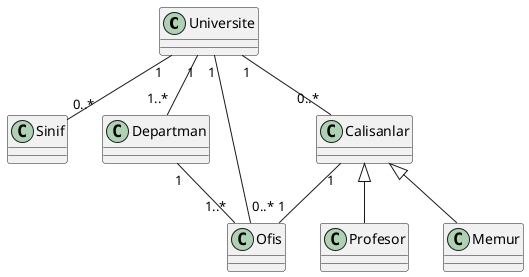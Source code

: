 @startuml UniversityDiagram

class Universite {

}

class Sinif {
    
}


class Departman {
    
}

class Ofis {
    
}

class Calisanlar {
    
}

class Profesor {
    
}

class Memur {
    
}

Universite "1" -- "0..*" Ofis
Universite "1" -- "1..*" Departman 
Universite "1" -- "0..*" Sinif  

Departman "1" -- "1..*" Ofis 

Universite "1" -- "0..*" Calisanlar

Calisanlar "1" -- "1" Ofis

Calisanlar <|-- Profesor
Calisanlar <|-- Memur

@enduml
